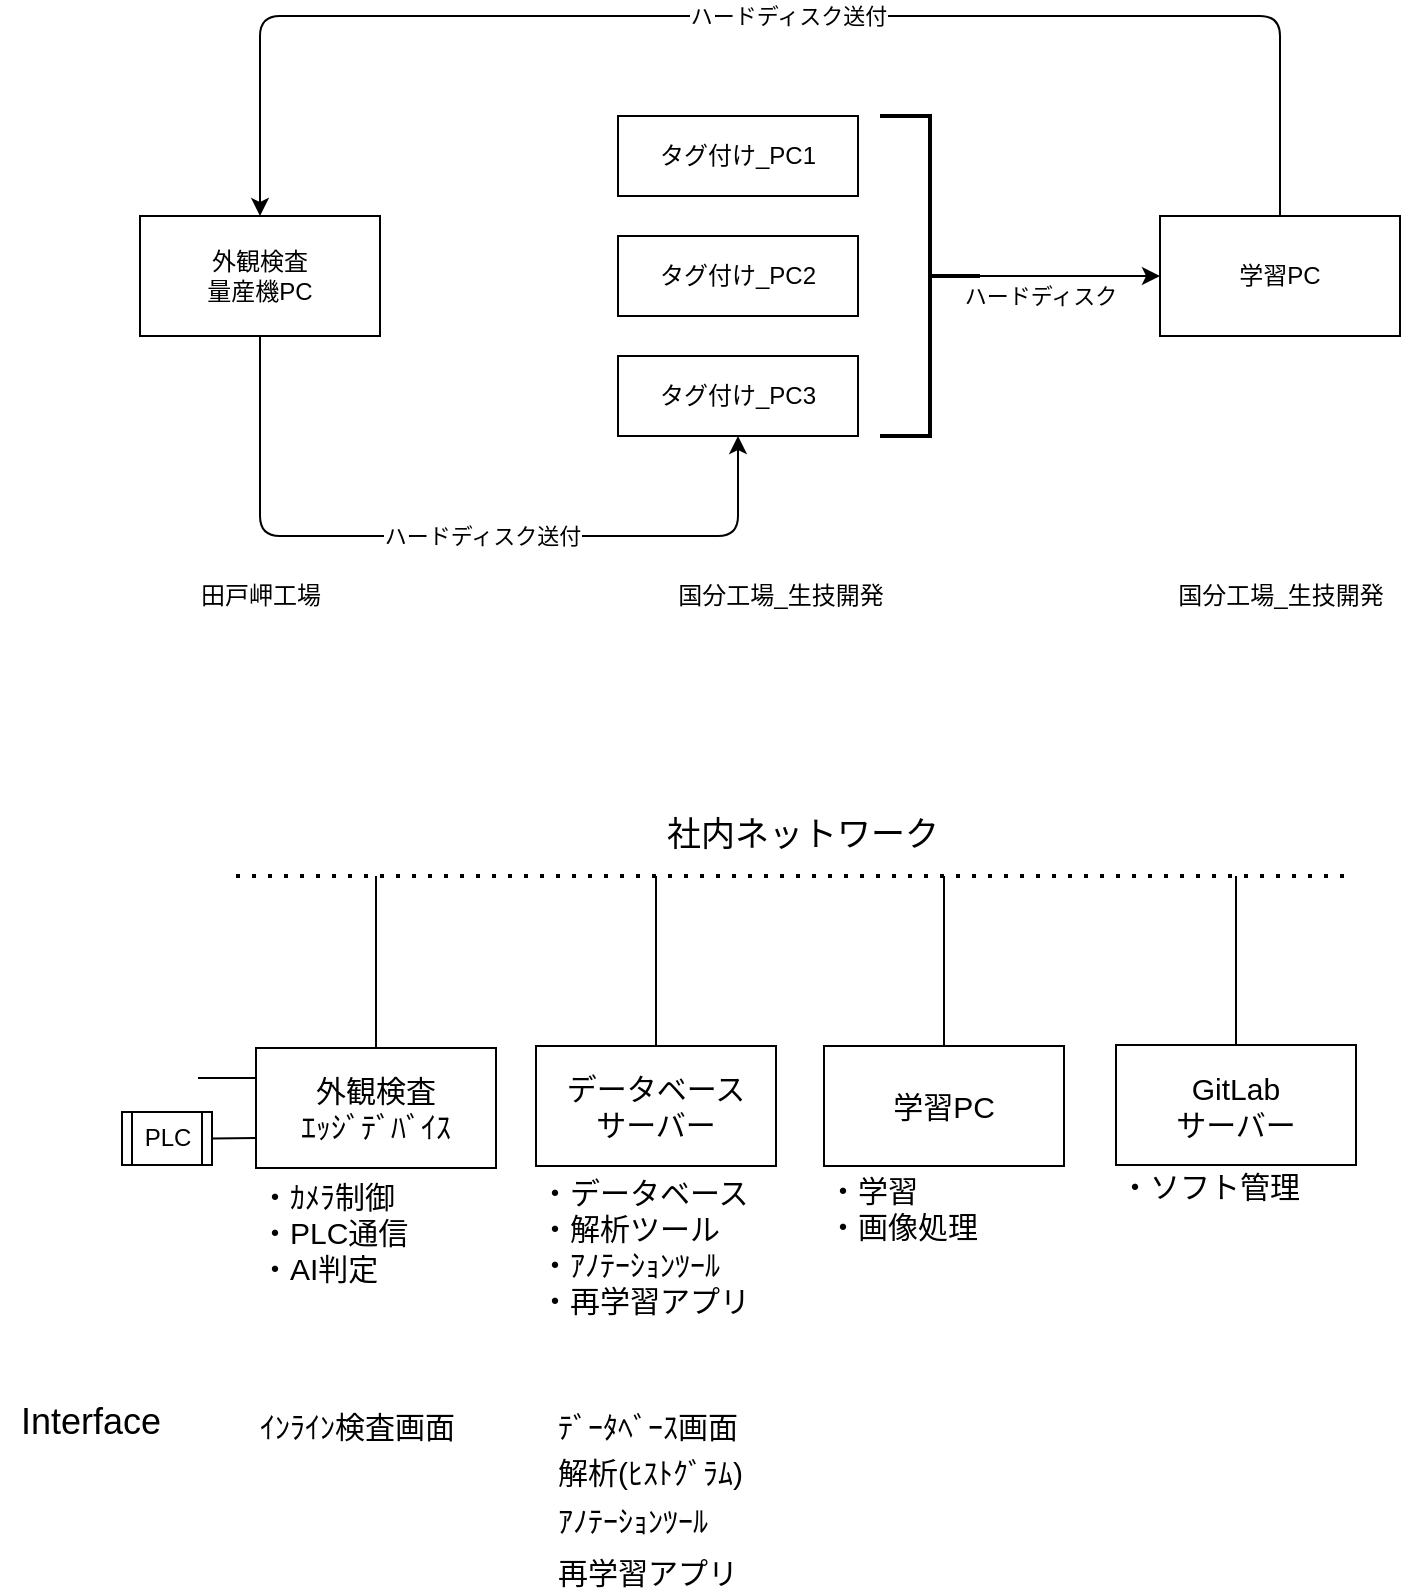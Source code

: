 <mxfile version="14.5.4" type="github">
  <diagram id="zSGuNCVuyLexyMfJzmde" name="ページ1">
    <mxGraphModel dx="1038" dy="548" grid="1" gridSize="10" guides="1" tooltips="1" connect="1" arrows="1" fold="1" page="1" pageScale="1" pageWidth="827" pageHeight="1169" math="0" shadow="0">
      <root>
        <mxCell id="0" />
        <mxCell id="1" parent="0" />
        <mxCell id="Tm7CqngPH54pWnZSqlNK-1" value="外観検査&lt;br&gt;量産機PC" style="rounded=0;whiteSpace=wrap;html=1;" parent="1" vertex="1">
          <mxGeometry x="99" y="110" width="120" height="60" as="geometry" />
        </mxCell>
        <mxCell id="Tm7CqngPH54pWnZSqlNK-3" value="タグ付け_PC1" style="rounded=0;whiteSpace=wrap;html=1;" parent="1" vertex="1">
          <mxGeometry x="338" y="60" width="120" height="40" as="geometry" />
        </mxCell>
        <mxCell id="Tm7CqngPH54pWnZSqlNK-6" value="タグ付け_PC2" style="rounded=0;whiteSpace=wrap;html=1;" parent="1" vertex="1">
          <mxGeometry x="338" y="120" width="120" height="40" as="geometry" />
        </mxCell>
        <mxCell id="Tm7CqngPH54pWnZSqlNK-7" value="タグ付け_PC3" style="rounded=0;whiteSpace=wrap;html=1;" parent="1" vertex="1">
          <mxGeometry x="338" y="180" width="120" height="40" as="geometry" />
        </mxCell>
        <mxCell id="Tm7CqngPH54pWnZSqlNK-8" value="学習PC" style="rounded=0;whiteSpace=wrap;html=1;" parent="1" vertex="1">
          <mxGeometry x="609" y="110" width="120" height="60" as="geometry" />
        </mxCell>
        <mxCell id="Tm7CqngPH54pWnZSqlNK-9" value="田戸岬工場" style="text;html=1;align=center;verticalAlign=middle;resizable=0;points=[];autosize=1;" parent="1" vertex="1">
          <mxGeometry x="119" y="290" width="80" height="20" as="geometry" />
        </mxCell>
        <mxCell id="Tm7CqngPH54pWnZSqlNK-10" value="国分工場_生技開発" style="text;html=1;align=center;verticalAlign=middle;resizable=0;points=[];autosize=1;" parent="1" vertex="1">
          <mxGeometry x="359" y="290" width="120" height="20" as="geometry" />
        </mxCell>
        <mxCell id="Tm7CqngPH54pWnZSqlNK-12" value="" style="endArrow=classic;html=1;exitX=0.5;exitY=1;exitDx=0;exitDy=0;entryX=0.5;entryY=1;entryDx=0;entryDy=0;" parent="1" source="Tm7CqngPH54pWnZSqlNK-1" target="Tm7CqngPH54pWnZSqlNK-7" edge="1">
          <mxGeometry relative="1" as="geometry">
            <mxPoint x="349" y="200" as="sourcePoint" />
            <mxPoint x="449" y="200" as="targetPoint" />
            <Array as="points">
              <mxPoint x="159" y="270" />
              <mxPoint x="398" y="270" />
            </Array>
          </mxGeometry>
        </mxCell>
        <mxCell id="Tm7CqngPH54pWnZSqlNK-13" value="ハードディスク送付" style="edgeLabel;resizable=0;html=1;align=center;verticalAlign=middle;" parent="Tm7CqngPH54pWnZSqlNK-12" connectable="0" vertex="1">
          <mxGeometry relative="1" as="geometry">
            <mxPoint x="15.83" as="offset" />
          </mxGeometry>
        </mxCell>
        <mxCell id="Tm7CqngPH54pWnZSqlNK-15" value="" style="strokeWidth=2;html=1;shape=mxgraph.flowchart.annotation_2;align=left;labelPosition=right;pointerEvents=1;direction=west;" parent="1" vertex="1">
          <mxGeometry x="469" y="60" width="50" height="160" as="geometry" />
        </mxCell>
        <mxCell id="Tm7CqngPH54pWnZSqlNK-16" value="" style="endArrow=classic;html=1;exitX=0;exitY=0.5;exitDx=0;exitDy=0;exitPerimeter=0;entryX=0;entryY=0.5;entryDx=0;entryDy=0;" parent="1" source="Tm7CqngPH54pWnZSqlNK-15" target="Tm7CqngPH54pWnZSqlNK-8" edge="1">
          <mxGeometry width="50" height="50" relative="1" as="geometry">
            <mxPoint x="369" y="70" as="sourcePoint" />
            <mxPoint x="419" y="20" as="targetPoint" />
          </mxGeometry>
        </mxCell>
        <mxCell id="Tm7CqngPH54pWnZSqlNK-17" value="" style="endArrow=classic;html=1;exitX=0.5;exitY=0;exitDx=0;exitDy=0;entryX=0.5;entryY=0;entryDx=0;entryDy=0;" parent="1" source="Tm7CqngPH54pWnZSqlNK-8" target="Tm7CqngPH54pWnZSqlNK-1" edge="1">
          <mxGeometry width="50" height="50" relative="1" as="geometry">
            <mxPoint x="369" y="70" as="sourcePoint" />
            <mxPoint x="419" y="20" as="targetPoint" />
            <Array as="points">
              <mxPoint x="669" y="10" />
              <mxPoint x="159" y="10" />
            </Array>
          </mxGeometry>
        </mxCell>
        <mxCell id="Tm7CqngPH54pWnZSqlNK-18" value="ハードディスク送付" style="edgeLabel;html=1;align=center;verticalAlign=middle;resizable=0;points=[];" parent="Tm7CqngPH54pWnZSqlNK-17" vertex="1" connectable="0">
          <mxGeometry x="-0.026" relative="1" as="geometry">
            <mxPoint as="offset" />
          </mxGeometry>
        </mxCell>
        <mxCell id="Tm7CqngPH54pWnZSqlNK-20" value="国分工場_生技開発" style="text;html=1;align=center;verticalAlign=middle;resizable=0;points=[];autosize=1;" parent="1" vertex="1">
          <mxGeometry x="609" y="290" width="120" height="20" as="geometry" />
        </mxCell>
        <mxCell id="Tm7CqngPH54pWnZSqlNK-21" value="外観検査&lt;br style=&quot;font-size: 15px;&quot;&gt;ｴｯｼﾞﾃﾞﾊﾞｲｽ" style="rounded=0;whiteSpace=wrap;html=1;fontSize=15;" parent="1" vertex="1">
          <mxGeometry x="157" y="526" width="120" height="60" as="geometry" />
        </mxCell>
        <mxCell id="Tm7CqngPH54pWnZSqlNK-22" value="データベース&lt;br style=&quot;font-size: 15px;&quot;&gt;サーバー" style="rounded=0;whiteSpace=wrap;html=1;fontSize=15;" parent="1" vertex="1">
          <mxGeometry x="297" y="525" width="120" height="60" as="geometry" />
        </mxCell>
        <mxCell id="Tm7CqngPH54pWnZSqlNK-23" value="学習PC" style="rounded=0;whiteSpace=wrap;html=1;fontSize=15;" parent="1" vertex="1">
          <mxGeometry x="441" y="525" width="120" height="60" as="geometry" />
        </mxCell>
        <mxCell id="Tm7CqngPH54pWnZSqlNK-24" value="GitLab&lt;br style=&quot;font-size: 15px;&quot;&gt;サーバー" style="rounded=0;whiteSpace=wrap;html=1;fontSize=15;" parent="1" vertex="1">
          <mxGeometry x="587" y="524.5" width="120" height="60" as="geometry" />
        </mxCell>
        <mxCell id="Tm7CqngPH54pWnZSqlNK-25" value="ハードディスク" style="edgeLabel;html=1;align=center;verticalAlign=middle;resizable=0;points=[];" parent="1" vertex="1" connectable="0">
          <mxGeometry x="548.996" y="150.0" as="geometry" />
        </mxCell>
        <mxCell id="Tm7CqngPH54pWnZSqlNK-66" style="edgeStyle=orthogonalEdgeStyle;rounded=0;orthogonalLoop=1;jettySize=auto;html=1;exitX=0.5;exitY=1;exitDx=0;exitDy=0;dashed=1;" parent="1" source="Tm7CqngPH54pWnZSqlNK-23" target="Tm7CqngPH54pWnZSqlNK-23" edge="1">
          <mxGeometry relative="1" as="geometry" />
        </mxCell>
        <mxCell id="I03jtUjxZPY6olnYF68Y-1" value="" style="shape=image;html=1;verticalAlign=top;verticalLabelPosition=bottom;labelBackgroundColor=#ffffff;imageAspect=0;aspect=fixed;image=https://cdn2.iconfinder.com/data/icons/ios-7-icons/50/video_camera-128.png;fontSize=16;direction=west;" parent="1" vertex="1">
          <mxGeometry x="90" y="522" width="38" height="38" as="geometry" />
        </mxCell>
        <mxCell id="I03jtUjxZPY6olnYF68Y-2" value="" style="endArrow=none;html=1;fontSize=16;entryX=0;entryY=0.5;entryDx=0;entryDy=0;exitX=0;exitY=0.25;exitDx=0;exitDy=0;" parent="1" source="Tm7CqngPH54pWnZSqlNK-21" target="I03jtUjxZPY6olnYF68Y-1" edge="1">
          <mxGeometry width="50" height="50" relative="1" as="geometry">
            <mxPoint x="255" y="590" as="sourcePoint" />
            <mxPoint x="305" y="540" as="targetPoint" />
          </mxGeometry>
        </mxCell>
        <mxCell id="I03jtUjxZPY6olnYF68Y-3" value="PLC" style="shape=process;whiteSpace=wrap;html=1;backgroundOutline=1;fontSize=12;" parent="1" vertex="1">
          <mxGeometry x="90" y="558" width="45" height="26.5" as="geometry" />
        </mxCell>
        <mxCell id="I03jtUjxZPY6olnYF68Y-4" value="" style="endArrow=none;html=1;fontSize=16;entryX=0;entryY=0.75;entryDx=0;entryDy=0;exitX=1;exitY=0.5;exitDx=0;exitDy=0;" parent="1" source="I03jtUjxZPY6olnYF68Y-3" target="Tm7CqngPH54pWnZSqlNK-21" edge="1">
          <mxGeometry width="50" height="50" relative="1" as="geometry">
            <mxPoint x="115" y="710" as="sourcePoint" />
            <mxPoint x="165" y="660" as="targetPoint" />
          </mxGeometry>
        </mxCell>
        <mxCell id="I03jtUjxZPY6olnYF68Y-5" value="社内ネットワーク" style="endArrow=none;dashed=1;html=1;dashPattern=1 3;strokeWidth=2;fontSize=17;" parent="1" edge="1">
          <mxGeometry x="0.011" y="20" width="50" height="50" relative="1" as="geometry">
            <mxPoint x="147" y="440" as="sourcePoint" />
            <mxPoint x="707" y="440" as="targetPoint" />
            <mxPoint as="offset" />
          </mxGeometry>
        </mxCell>
        <mxCell id="I03jtUjxZPY6olnYF68Y-7" value="" style="endArrow=none;html=1;fontSize=17;" parent="1" target="Tm7CqngPH54pWnZSqlNK-21" edge="1">
          <mxGeometry width="50" height="50" relative="1" as="geometry">
            <mxPoint x="217" y="440" as="sourcePoint" />
            <mxPoint x="267" y="370" as="targetPoint" />
          </mxGeometry>
        </mxCell>
        <mxCell id="I03jtUjxZPY6olnYF68Y-8" value="" style="endArrow=none;html=1;fontSize=17;exitX=0.5;exitY=0;exitDx=0;exitDy=0;" parent="1" source="Tm7CqngPH54pWnZSqlNK-22" edge="1">
          <mxGeometry width="50" height="50" relative="1" as="geometry">
            <mxPoint x="227" y="450" as="sourcePoint" />
            <mxPoint x="357" y="440" as="targetPoint" />
          </mxGeometry>
        </mxCell>
        <mxCell id="I03jtUjxZPY6olnYF68Y-9" value="" style="endArrow=none;html=1;fontSize=17;exitX=0.5;exitY=0;exitDx=0;exitDy=0;" parent="1" source="Tm7CqngPH54pWnZSqlNK-23" edge="1">
          <mxGeometry width="50" height="50" relative="1" as="geometry">
            <mxPoint x="500.5" y="495" as="sourcePoint" />
            <mxPoint x="501" y="440" as="targetPoint" />
          </mxGeometry>
        </mxCell>
        <mxCell id="I03jtUjxZPY6olnYF68Y-10" value="" style="endArrow=none;html=1;fontSize=17;entryX=0.5;entryY=0;entryDx=0;entryDy=0;" parent="1" target="Tm7CqngPH54pWnZSqlNK-24" edge="1">
          <mxGeometry width="50" height="50" relative="1" as="geometry">
            <mxPoint x="647" y="440" as="sourcePoint" />
            <mxPoint x="511" y="450" as="targetPoint" />
          </mxGeometry>
        </mxCell>
        <mxCell id="I03jtUjxZPY6olnYF68Y-15" value="・ｶﾒﾗ制御&lt;br&gt;&lt;div&gt;&lt;span&gt;・PLC通信&lt;/span&gt;&lt;/div&gt;&lt;div&gt;&lt;span&gt;・AI判定&lt;/span&gt;&lt;/div&gt;" style="text;html=1;align=left;verticalAlign=middle;resizable=0;points=[];autosize=1;fontSize=15;" parent="1" vertex="1">
          <mxGeometry x="157" y="587.5" width="90" height="60" as="geometry" />
        </mxCell>
        <mxCell id="I03jtUjxZPY6olnYF68Y-17" value="・データベース&lt;br&gt;・解析ツール&lt;br&gt;・ｱﾉﾃｰｼｮﾝﾂｰﾙ&lt;br&gt;・再学習アプリ" style="text;html=1;align=left;verticalAlign=middle;resizable=0;points=[];autosize=1;fontSize=15;" parent="1" vertex="1">
          <mxGeometry x="297" y="584.5" width="120" height="80" as="geometry" />
        </mxCell>
        <mxCell id="I03jtUjxZPY6olnYF68Y-18" value="・学習&lt;br&gt;・画像処理" style="text;html=1;align=left;verticalAlign=middle;resizable=0;points=[];autosize=1;fontSize=15;" parent="1" vertex="1">
          <mxGeometry x="441" y="586" width="90" height="40" as="geometry" />
        </mxCell>
        <mxCell id="I03jtUjxZPY6olnYF68Y-19" value="・ソフト管理" style="text;html=1;align=left;verticalAlign=middle;resizable=0;points=[];autosize=1;fontSize=15;" parent="1" vertex="1">
          <mxGeometry x="587" y="584.5" width="110" height="20" as="geometry" />
        </mxCell>
        <mxCell id="brxPHPzRj3RmDMarpUSy-2" value="Interface" style="text;html=1;align=center;verticalAlign=middle;resizable=0;points=[];autosize=1;fontSize=18;" vertex="1" parent="1">
          <mxGeometry x="29" y="698" width="90" height="30" as="geometry" />
        </mxCell>
        <mxCell id="brxPHPzRj3RmDMarpUSy-4" value="ｲﾝﾗｲﾝ検査画面" style="text;html=1;align=left;verticalAlign=middle;resizable=0;points=[];autosize=1;fontSize=15;" vertex="1" parent="1">
          <mxGeometry x="157" y="705" width="110" height="20" as="geometry" />
        </mxCell>
        <mxCell id="brxPHPzRj3RmDMarpUSy-5" value="ﾃﾞｰﾀﾍﾞｰｽ画面" style="text;html=1;align=left;verticalAlign=middle;resizable=0;points=[];autosize=1;fontSize=15;" vertex="1" parent="1">
          <mxGeometry x="305.5" y="705" width="110" height="20" as="geometry" />
        </mxCell>
        <mxCell id="brxPHPzRj3RmDMarpUSy-6" value="解析(ﾋｽﾄｸﾞﾗﾑ)" style="text;html=1;align=left;verticalAlign=middle;resizable=0;points=[];autosize=1;fontSize=15;" vertex="1" parent="1">
          <mxGeometry x="305.5" y="728" width="110" height="20" as="geometry" />
        </mxCell>
        <mxCell id="brxPHPzRj3RmDMarpUSy-7" value="ｱﾉﾃｰｼｮﾝﾂｰﾙ" style="text;html=1;align=left;verticalAlign=middle;resizable=0;points=[];autosize=1;fontSize=15;" vertex="1" parent="1">
          <mxGeometry x="305.5" y="752" width="90" height="20" as="geometry" />
        </mxCell>
        <mxCell id="brxPHPzRj3RmDMarpUSy-8" value="再学習アプリ" style="text;html=1;align=left;verticalAlign=middle;resizable=0;points=[];autosize=1;fontSize=15;" vertex="1" parent="1">
          <mxGeometry x="305.5" y="778" width="110" height="20" as="geometry" />
        </mxCell>
      </root>
    </mxGraphModel>
  </diagram>
</mxfile>
